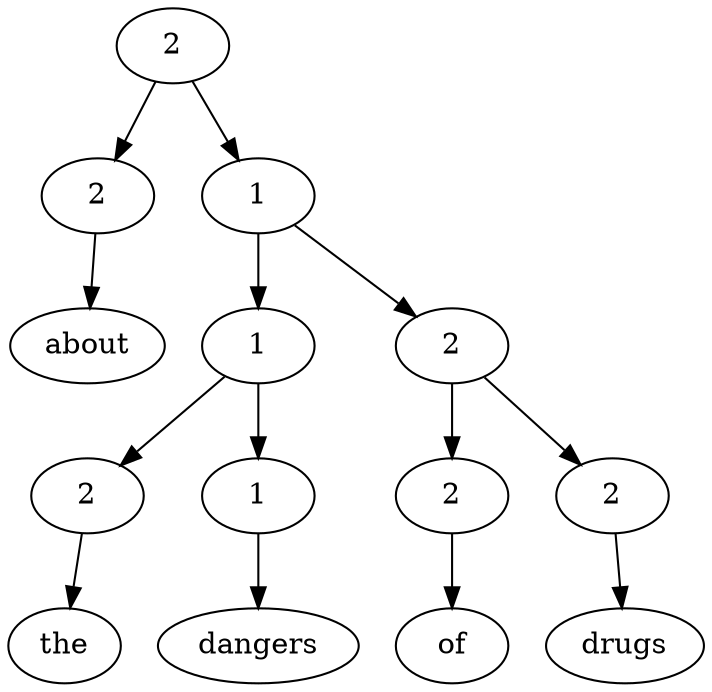 digraph G{Node0 [label="2"]
Node0 -> Node1
Node0 -> Node3
Node1 [label="2"]
Node1 -> Node2
Node3 [label="1"]
Node3 -> Node4
Node3 -> Node9
Node2 [label="about"]
Node4 [label="1"]
Node4 -> Node5
Node4 -> Node7
Node9 [label="2"]
Node9 -> Node10
Node9 -> Node12
Node5 [label="2"]
Node5 -> Node6
Node7 [label="1"]
Node7 -> Node8
Node10 [label="2"]
Node10 -> Node11
Node12 [label="2"]
Node12 -> Node13
Node6 [label="the"]
Node8 [label="dangers"]
Node11 [label="of"]
Node13 [label="drugs"]
}